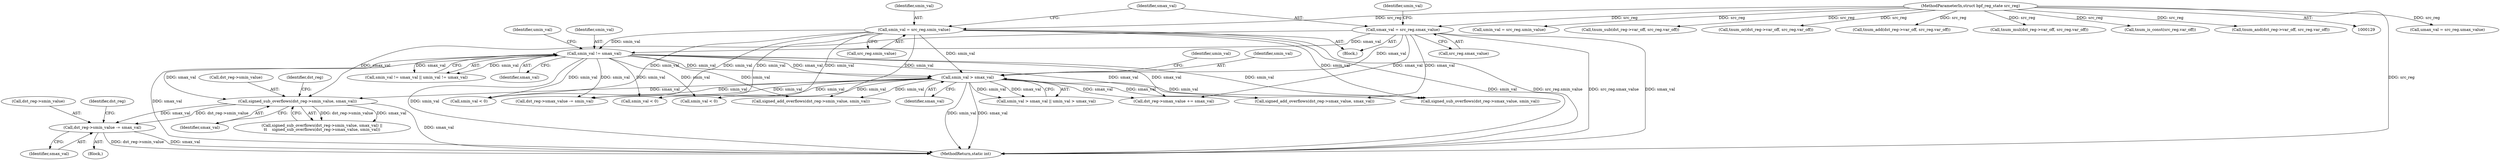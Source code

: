 digraph "0_linux_b799207e1e1816b09e7a5920fbb2d5fcf6edd681@pointer" {
"1000368" [label="(Call,dst_reg->smin_value -= smax_val)"];
"1000345" [label="(Call,signed_sub_overflows(dst_reg->smin_value, smax_val))"];
"1000221" [label="(Call,smin_val > smax_val)"];
"1000177" [label="(Call,smin_val = src_reg.smin_value)"];
"1000133" [label="(MethodParameterIn,struct bpf_reg_state src_reg)"];
"1000214" [label="(Call,smin_val != smax_val)"];
"1000182" [label="(Call,smax_val = src_reg.smax_value)"];
"1000220" [label="(Call,smin_val > smax_val || umin_val > umax_val)"];
"1000368" [label="(Call,dst_reg->smin_value -= smax_val)"];
"1000372" [label="(Identifier,smax_val)"];
"1000369" [label="(Call,dst_reg->smin_value)"];
"1000182" [label="(Call,smax_val = src_reg.smax_value)"];
"1000373" [label="(Call,dst_reg->smax_value -= smin_val)"];
"1000216" [label="(Identifier,smax_val)"];
"1000345" [label="(Call,signed_sub_overflows(dst_reg->smin_value, smax_val))"];
"1000179" [label="(Call,src_reg.smin_value)"];
"1000367" [label="(Block,)"];
"1000346" [label="(Call,dst_reg->smin_value)"];
"1000218" [label="(Identifier,umin_val)"];
"1000225" [label="(Identifier,umin_val)"];
"1000433" [label="(Call,smin_val < 0)"];
"1000192" [label="(Call,umax_val = src_reg.umax_value)"];
"1000658" [label="(Call,smin_val < 0)"];
"1000187" [label="(Call,umin_val = src_reg.umin_value)"];
"1000411" [label="(Call,tnum_sub(dst_reg->var_off, src_reg.var_off))"];
"1000563" [label="(Call,smin_val < 0)"];
"1000178" [label="(Identifier,smin_val)"];
"1000213" [label="(Call,smin_val != smax_val || umin_val != umax_val)"];
"1000620" [label="(Call,tnum_or(dst_reg->var_off, src_reg.var_off))"];
"1000334" [label="(Call,tnum_add(dst_reg->var_off, src_reg.var_off))"];
"1000177" [label="(Call,smin_val = src_reg.smin_value)"];
"1000864" [label="(MethodReturn,static int)"];
"1000424" [label="(Call,tnum_mul(dst_reg->var_off, src_reg.var_off))"];
"1000352" [label="(Identifier,dst_reg)"];
"1000258" [label="(Call,signed_add_overflows(dst_reg->smin_value, smin_val))"];
"1000222" [label="(Identifier,smin_val)"];
"1000221" [label="(Call,smin_val > smax_val)"];
"1000215" [label="(Identifier,smin_val)"];
"1000199" [label="(Call,tnum_is_const(src_reg.var_off))"];
"1000286" [label="(Call,dst_reg->smax_value += smax_val)"];
"1000350" [label="(Call,signed_sub_overflows(dst_reg->smax_value, smin_val))"];
"1000375" [label="(Identifier,dst_reg)"];
"1000263" [label="(Call,signed_add_overflows(dst_reg->smax_value, smax_val))"];
"1000349" [label="(Identifier,smax_val)"];
"1000133" [label="(MethodParameterIn,struct bpf_reg_state src_reg)"];
"1000223" [label="(Identifier,smax_val)"];
"1000184" [label="(Call,src_reg.smax_value)"];
"1000183" [label="(Identifier,smax_val)"];
"1000214" [label="(Call,smin_val != smax_val)"];
"1000134" [label="(Block,)"];
"1000188" [label="(Identifier,umin_val)"];
"1000344" [label="(Call,signed_sub_overflows(dst_reg->smin_value, smax_val) ||\n\t\t    signed_sub_overflows(dst_reg->smax_value, smin_val))"];
"1000531" [label="(Call,tnum_and(dst_reg->var_off, src_reg.var_off))"];
"1000368" -> "1000367"  [label="AST: "];
"1000368" -> "1000372"  [label="CFG: "];
"1000369" -> "1000368"  [label="AST: "];
"1000372" -> "1000368"  [label="AST: "];
"1000375" -> "1000368"  [label="CFG: "];
"1000368" -> "1000864"  [label="DDG: dst_reg->smin_value"];
"1000368" -> "1000864"  [label="DDG: smax_val"];
"1000345" -> "1000368"  [label="DDG: smax_val"];
"1000345" -> "1000368"  [label="DDG: dst_reg->smin_value"];
"1000345" -> "1000344"  [label="AST: "];
"1000345" -> "1000349"  [label="CFG: "];
"1000346" -> "1000345"  [label="AST: "];
"1000349" -> "1000345"  [label="AST: "];
"1000352" -> "1000345"  [label="CFG: "];
"1000344" -> "1000345"  [label="CFG: "];
"1000345" -> "1000864"  [label="DDG: smax_val"];
"1000345" -> "1000344"  [label="DDG: dst_reg->smin_value"];
"1000345" -> "1000344"  [label="DDG: smax_val"];
"1000221" -> "1000345"  [label="DDG: smax_val"];
"1000214" -> "1000345"  [label="DDG: smax_val"];
"1000182" -> "1000345"  [label="DDG: smax_val"];
"1000221" -> "1000220"  [label="AST: "];
"1000221" -> "1000223"  [label="CFG: "];
"1000222" -> "1000221"  [label="AST: "];
"1000223" -> "1000221"  [label="AST: "];
"1000225" -> "1000221"  [label="CFG: "];
"1000220" -> "1000221"  [label="CFG: "];
"1000221" -> "1000864"  [label="DDG: smax_val"];
"1000221" -> "1000864"  [label="DDG: smin_val"];
"1000221" -> "1000220"  [label="DDG: smin_val"];
"1000221" -> "1000220"  [label="DDG: smax_val"];
"1000177" -> "1000221"  [label="DDG: smin_val"];
"1000214" -> "1000221"  [label="DDG: smin_val"];
"1000214" -> "1000221"  [label="DDG: smax_val"];
"1000182" -> "1000221"  [label="DDG: smax_val"];
"1000221" -> "1000258"  [label="DDG: smin_val"];
"1000221" -> "1000263"  [label="DDG: smax_val"];
"1000221" -> "1000286"  [label="DDG: smax_val"];
"1000221" -> "1000350"  [label="DDG: smin_val"];
"1000221" -> "1000373"  [label="DDG: smin_val"];
"1000221" -> "1000433"  [label="DDG: smin_val"];
"1000221" -> "1000563"  [label="DDG: smin_val"];
"1000221" -> "1000658"  [label="DDG: smin_val"];
"1000177" -> "1000134"  [label="AST: "];
"1000177" -> "1000179"  [label="CFG: "];
"1000178" -> "1000177"  [label="AST: "];
"1000179" -> "1000177"  [label="AST: "];
"1000183" -> "1000177"  [label="CFG: "];
"1000177" -> "1000864"  [label="DDG: smin_val"];
"1000177" -> "1000864"  [label="DDG: src_reg.smin_value"];
"1000133" -> "1000177"  [label="DDG: src_reg"];
"1000177" -> "1000214"  [label="DDG: smin_val"];
"1000177" -> "1000258"  [label="DDG: smin_val"];
"1000177" -> "1000350"  [label="DDG: smin_val"];
"1000177" -> "1000373"  [label="DDG: smin_val"];
"1000177" -> "1000433"  [label="DDG: smin_val"];
"1000177" -> "1000563"  [label="DDG: smin_val"];
"1000177" -> "1000658"  [label="DDG: smin_val"];
"1000133" -> "1000129"  [label="AST: "];
"1000133" -> "1000864"  [label="DDG: src_reg"];
"1000133" -> "1000182"  [label="DDG: src_reg"];
"1000133" -> "1000187"  [label="DDG: src_reg"];
"1000133" -> "1000192"  [label="DDG: src_reg"];
"1000133" -> "1000199"  [label="DDG: src_reg"];
"1000133" -> "1000334"  [label="DDG: src_reg"];
"1000133" -> "1000411"  [label="DDG: src_reg"];
"1000133" -> "1000424"  [label="DDG: src_reg"];
"1000133" -> "1000531"  [label="DDG: src_reg"];
"1000133" -> "1000620"  [label="DDG: src_reg"];
"1000214" -> "1000213"  [label="AST: "];
"1000214" -> "1000216"  [label="CFG: "];
"1000215" -> "1000214"  [label="AST: "];
"1000216" -> "1000214"  [label="AST: "];
"1000218" -> "1000214"  [label="CFG: "];
"1000213" -> "1000214"  [label="CFG: "];
"1000214" -> "1000864"  [label="DDG: smax_val"];
"1000214" -> "1000864"  [label="DDG: smin_val"];
"1000214" -> "1000213"  [label="DDG: smin_val"];
"1000214" -> "1000213"  [label="DDG: smax_val"];
"1000182" -> "1000214"  [label="DDG: smax_val"];
"1000214" -> "1000258"  [label="DDG: smin_val"];
"1000214" -> "1000263"  [label="DDG: smax_val"];
"1000214" -> "1000286"  [label="DDG: smax_val"];
"1000214" -> "1000350"  [label="DDG: smin_val"];
"1000214" -> "1000373"  [label="DDG: smin_val"];
"1000214" -> "1000433"  [label="DDG: smin_val"];
"1000214" -> "1000563"  [label="DDG: smin_val"];
"1000214" -> "1000658"  [label="DDG: smin_val"];
"1000182" -> "1000134"  [label="AST: "];
"1000182" -> "1000184"  [label="CFG: "];
"1000183" -> "1000182"  [label="AST: "];
"1000184" -> "1000182"  [label="AST: "];
"1000188" -> "1000182"  [label="CFG: "];
"1000182" -> "1000864"  [label="DDG: src_reg.smax_value"];
"1000182" -> "1000864"  [label="DDG: smax_val"];
"1000182" -> "1000263"  [label="DDG: smax_val"];
"1000182" -> "1000286"  [label="DDG: smax_val"];
}
